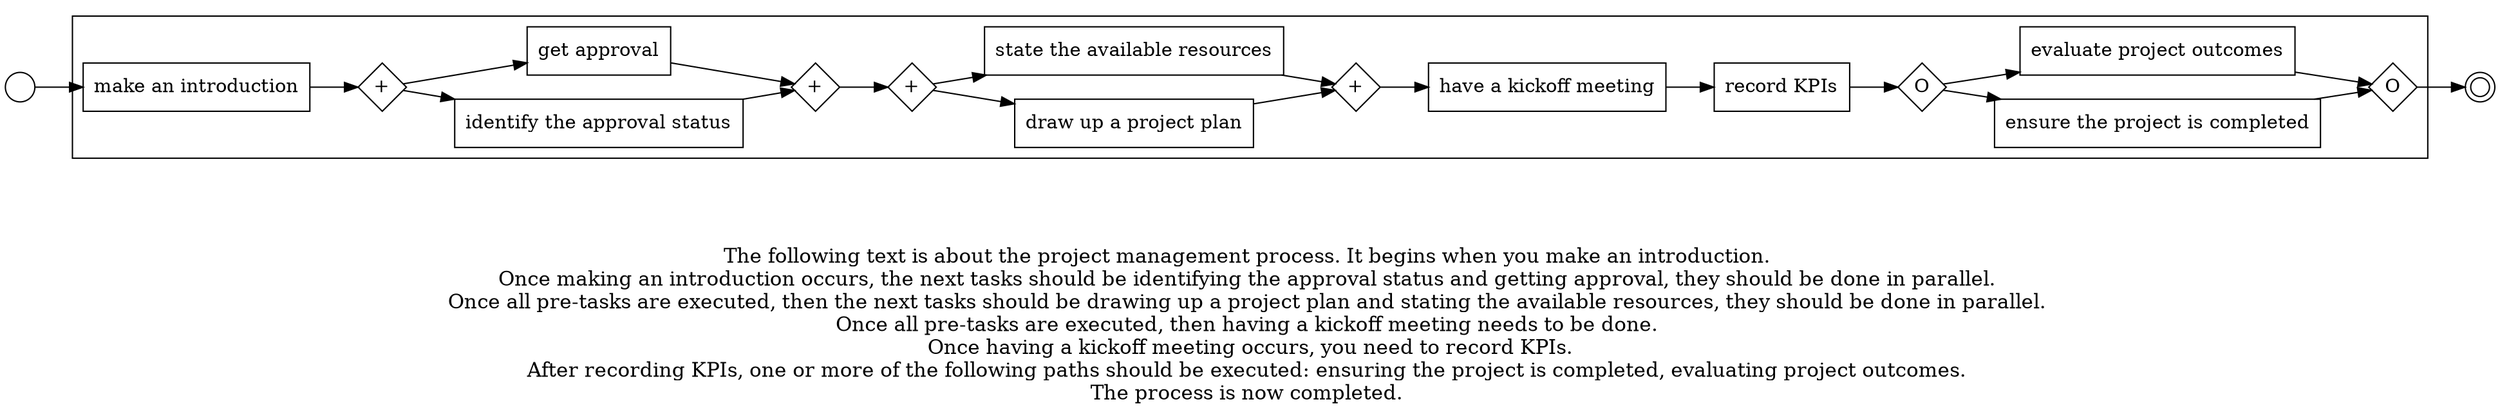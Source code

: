 digraph project_management_process_163 {
	graph [rankdir=LR]
	START_NODE [label="" shape=circle width=0.3]
	subgraph CLUSTER_0 {
		"make an introduction" [shape=box]
		"AND_SPLIT--2. Conception and Initiation_I357" [label="+" fixedsize=true shape=diamond width=0.5]
		"make an introduction" -> "AND_SPLIT--2. Conception and Initiation_I357"
		"identify the approval status" [shape=box]
		"AND_SPLIT--2. Conception and Initiation_I357" -> "identify the approval status"
		"get approval" [shape=box]
		"AND_SPLIT--2. Conception and Initiation_I357" -> "get approval"
		"AND_JOIN--2. Conception and Initiation_I357" [label="+" fixedsize=true shape=diamond width=0.5]
		"identify the approval status" -> "AND_JOIN--2. Conception and Initiation_I357"
		"get approval" -> "AND_JOIN--2. Conception and Initiation_I357"
		"AND_SPLIT--3. Definition and Planning_3Z4S" [label="+" fixedsize=true shape=diamond width=0.5]
		"AND_JOIN--2. Conception and Initiation_I357" -> "AND_SPLIT--3. Definition and Planning_3Z4S"
		"draw up a project plan" [shape=box]
		"AND_SPLIT--3. Definition and Planning_3Z4S" -> "draw up a project plan"
		"state the available resources" [shape=box]
		"AND_SPLIT--3. Definition and Planning_3Z4S" -> "state the available resources"
		"AND_JOIN--3. Definition and Planning_3Z4S" [label="+" fixedsize=true shape=diamond width=0.5]
		"draw up a project plan" -> "AND_JOIN--3. Definition and Planning_3Z4S"
		"state the available resources" -> "AND_JOIN--3. Definition and Planning_3Z4S"
		"have a kickoff meeting" [shape=box]
		"AND_JOIN--3. Definition and Planning_3Z4S" -> "have a kickoff meeting"
		"record KPIs" [shape=box]
		"have a kickoff meeting" -> "record KPIs"
		"OR_SPLIT--6. Close_2NBN" [label=O fixedsize=true shape=diamond width=0.5]
		"record KPIs" -> "OR_SPLIT--6. Close_2NBN"
		"ensure the project is completed" [shape=box]
		"OR_SPLIT--6. Close_2NBN" -> "ensure the project is completed"
		"evaluate project outcomes" [shape=box]
		"OR_SPLIT--6. Close_2NBN" -> "evaluate project outcomes"
		"OR_JOIN--6. Close_2NBN" [label=O fixedsize=true shape=diamond width=0.5]
		"ensure the project is completed" -> "OR_JOIN--6. Close_2NBN"
		"evaluate project outcomes" -> "OR_JOIN--6. Close_2NBN"
	}
	START_NODE -> "make an introduction"
	END_NODE [label="" shape=doublecircle width=0.2]
	"OR_JOIN--6. Close_2NBN" -> END_NODE
	fontsize=15 label="\n\n
The following text is about the project management process. It begins when you make an introduction. 
Once making an introduction occurs, the next tasks should be identifying the approval status and getting approval, they should be done in parallel. 
Once all pre-tasks are executed, then the next tasks should be drawing up a project plan and stating the available resources, they should be done in parallel. 
Once all pre-tasks are executed, then having a kickoff meeting needs to be done. 
Once having a kickoff meeting occurs, you need to record KPIs.
After recording KPIs, one or more of the following paths should be executed: ensuring the project is completed, evaluating project outcomes. 
The process is now completed. 
"
}
